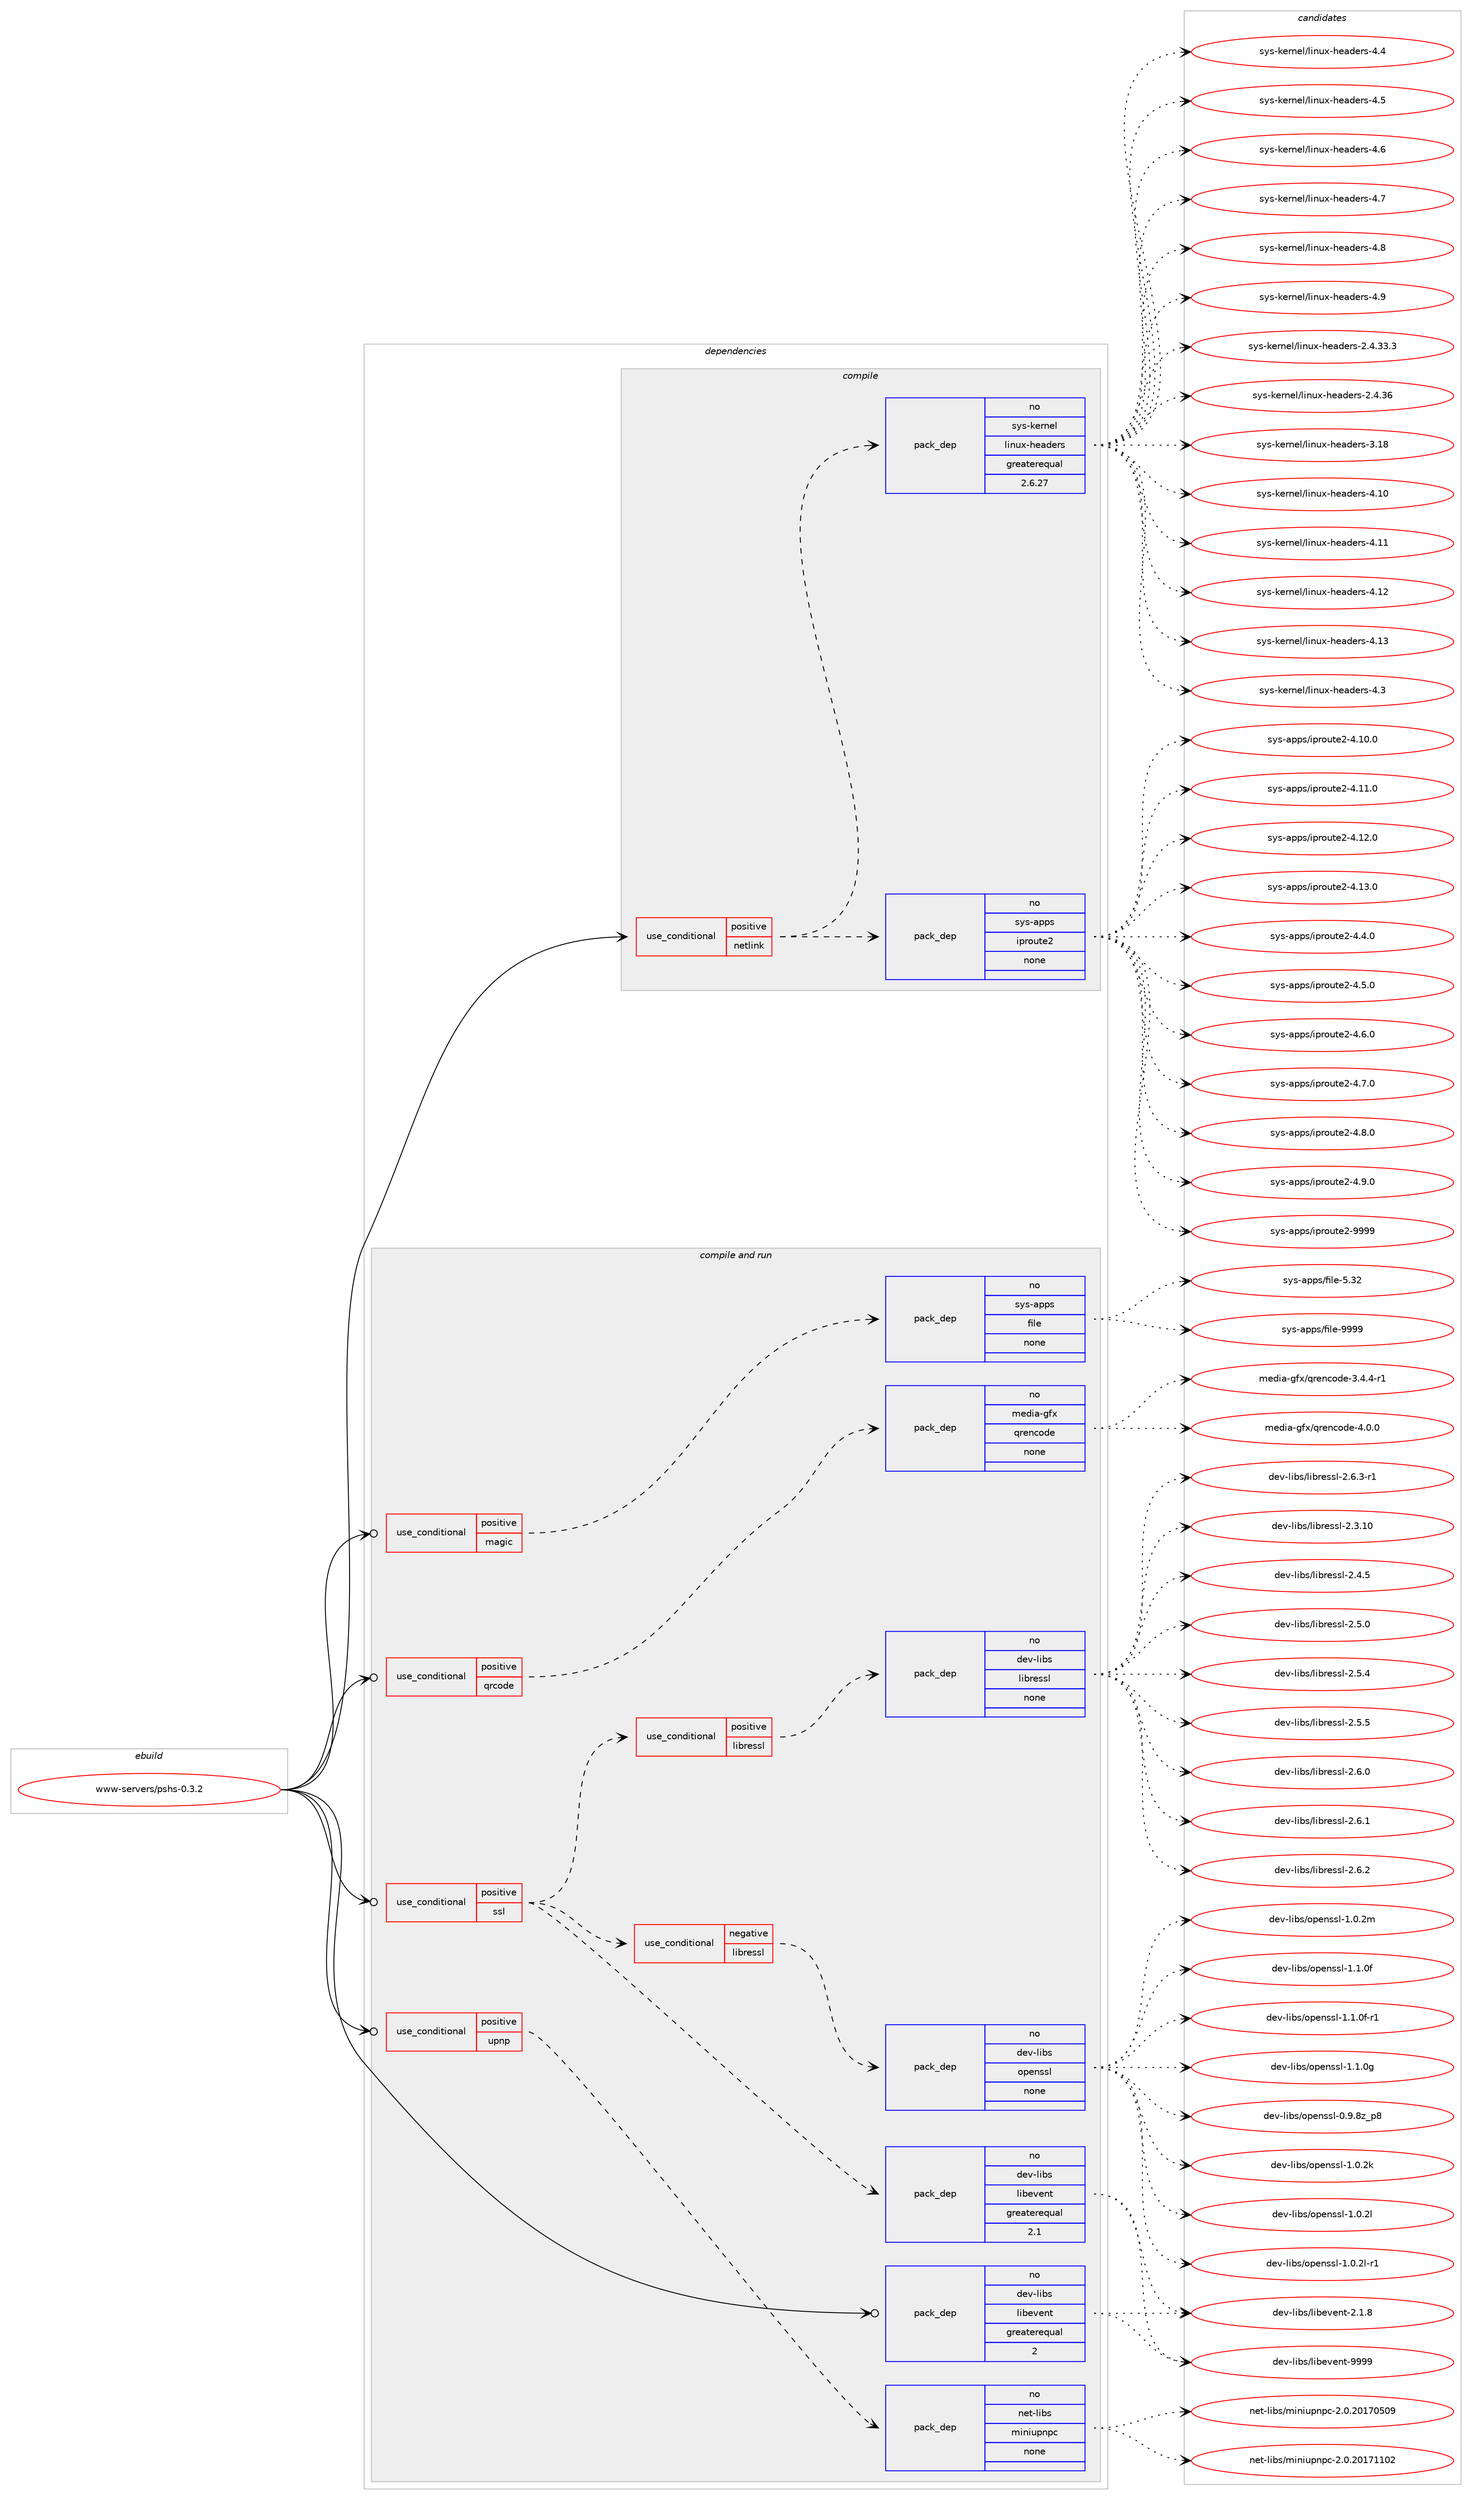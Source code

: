 digraph prolog {

# *************
# Graph options
# *************

newrank=true;
concentrate=true;
compound=true;
graph [rankdir=LR,fontname=Helvetica,fontsize=10,ranksep=1.5];#, ranksep=2.5, nodesep=0.2];
edge  [arrowhead=vee];
node  [fontname=Helvetica,fontsize=10];

# **********
# The ebuild
# **********

subgraph cluster_leftcol {
color=gray;
rank=same;
label=<<i>ebuild</i>>;
id [label="www-servers/pshs-0.3.2", color=red, width=4, href="../www-servers/pshs-0.3.2.svg"];
}

# ****************
# The dependencies
# ****************

subgraph cluster_midcol {
color=gray;
label=<<i>dependencies</i>>;
subgraph cluster_compile {
fillcolor="#eeeeee";
style=filled;
label=<<i>compile</i>>;
subgraph cond121040 {
dependency507824 [label=<<TABLE BORDER="0" CELLBORDER="1" CELLSPACING="0" CELLPADDING="4"><TR><TD ROWSPAN="3" CELLPADDING="10">use_conditional</TD></TR><TR><TD>positive</TD></TR><TR><TD>netlink</TD></TR></TABLE>>, shape=none, color=red];
subgraph pack377469 {
dependency507825 [label=<<TABLE BORDER="0" CELLBORDER="1" CELLSPACING="0" CELLPADDING="4" WIDTH="220"><TR><TD ROWSPAN="6" CELLPADDING="30">pack_dep</TD></TR><TR><TD WIDTH="110">no</TD></TR><TR><TD>sys-apps</TD></TR><TR><TD>iproute2</TD></TR><TR><TD>none</TD></TR><TR><TD></TD></TR></TABLE>>, shape=none, color=blue];
}
dependency507824:e -> dependency507825:w [weight=20,style="dashed",arrowhead="vee"];
subgraph pack377470 {
dependency507826 [label=<<TABLE BORDER="0" CELLBORDER="1" CELLSPACING="0" CELLPADDING="4" WIDTH="220"><TR><TD ROWSPAN="6" CELLPADDING="30">pack_dep</TD></TR><TR><TD WIDTH="110">no</TD></TR><TR><TD>sys-kernel</TD></TR><TR><TD>linux-headers</TD></TR><TR><TD>greaterequal</TD></TR><TR><TD>2.6.27</TD></TR></TABLE>>, shape=none, color=blue];
}
dependency507824:e -> dependency507826:w [weight=20,style="dashed",arrowhead="vee"];
}
id:e -> dependency507824:w [weight=20,style="solid",arrowhead="vee"];
}
subgraph cluster_compileandrun {
fillcolor="#eeeeee";
style=filled;
label=<<i>compile and run</i>>;
subgraph cond121041 {
dependency507827 [label=<<TABLE BORDER="0" CELLBORDER="1" CELLSPACING="0" CELLPADDING="4"><TR><TD ROWSPAN="3" CELLPADDING="10">use_conditional</TD></TR><TR><TD>positive</TD></TR><TR><TD>magic</TD></TR></TABLE>>, shape=none, color=red];
subgraph pack377471 {
dependency507828 [label=<<TABLE BORDER="0" CELLBORDER="1" CELLSPACING="0" CELLPADDING="4" WIDTH="220"><TR><TD ROWSPAN="6" CELLPADDING="30">pack_dep</TD></TR><TR><TD WIDTH="110">no</TD></TR><TR><TD>sys-apps</TD></TR><TR><TD>file</TD></TR><TR><TD>none</TD></TR><TR><TD></TD></TR></TABLE>>, shape=none, color=blue];
}
dependency507827:e -> dependency507828:w [weight=20,style="dashed",arrowhead="vee"];
}
id:e -> dependency507827:w [weight=20,style="solid",arrowhead="odotvee"];
subgraph cond121042 {
dependency507829 [label=<<TABLE BORDER="0" CELLBORDER="1" CELLSPACING="0" CELLPADDING="4"><TR><TD ROWSPAN="3" CELLPADDING="10">use_conditional</TD></TR><TR><TD>positive</TD></TR><TR><TD>qrcode</TD></TR></TABLE>>, shape=none, color=red];
subgraph pack377472 {
dependency507830 [label=<<TABLE BORDER="0" CELLBORDER="1" CELLSPACING="0" CELLPADDING="4" WIDTH="220"><TR><TD ROWSPAN="6" CELLPADDING="30">pack_dep</TD></TR><TR><TD WIDTH="110">no</TD></TR><TR><TD>media-gfx</TD></TR><TR><TD>qrencode</TD></TR><TR><TD>none</TD></TR><TR><TD></TD></TR></TABLE>>, shape=none, color=blue];
}
dependency507829:e -> dependency507830:w [weight=20,style="dashed",arrowhead="vee"];
}
id:e -> dependency507829:w [weight=20,style="solid",arrowhead="odotvee"];
subgraph cond121043 {
dependency507831 [label=<<TABLE BORDER="0" CELLBORDER="1" CELLSPACING="0" CELLPADDING="4"><TR><TD ROWSPAN="3" CELLPADDING="10">use_conditional</TD></TR><TR><TD>positive</TD></TR><TR><TD>ssl</TD></TR></TABLE>>, shape=none, color=red];
subgraph pack377473 {
dependency507832 [label=<<TABLE BORDER="0" CELLBORDER="1" CELLSPACING="0" CELLPADDING="4" WIDTH="220"><TR><TD ROWSPAN="6" CELLPADDING="30">pack_dep</TD></TR><TR><TD WIDTH="110">no</TD></TR><TR><TD>dev-libs</TD></TR><TR><TD>libevent</TD></TR><TR><TD>greaterequal</TD></TR><TR><TD>2.1</TD></TR></TABLE>>, shape=none, color=blue];
}
dependency507831:e -> dependency507832:w [weight=20,style="dashed",arrowhead="vee"];
subgraph cond121044 {
dependency507833 [label=<<TABLE BORDER="0" CELLBORDER="1" CELLSPACING="0" CELLPADDING="4"><TR><TD ROWSPAN="3" CELLPADDING="10">use_conditional</TD></TR><TR><TD>negative</TD></TR><TR><TD>libressl</TD></TR></TABLE>>, shape=none, color=red];
subgraph pack377474 {
dependency507834 [label=<<TABLE BORDER="0" CELLBORDER="1" CELLSPACING="0" CELLPADDING="4" WIDTH="220"><TR><TD ROWSPAN="6" CELLPADDING="30">pack_dep</TD></TR><TR><TD WIDTH="110">no</TD></TR><TR><TD>dev-libs</TD></TR><TR><TD>openssl</TD></TR><TR><TD>none</TD></TR><TR><TD></TD></TR></TABLE>>, shape=none, color=blue];
}
dependency507833:e -> dependency507834:w [weight=20,style="dashed",arrowhead="vee"];
}
dependency507831:e -> dependency507833:w [weight=20,style="dashed",arrowhead="vee"];
subgraph cond121045 {
dependency507835 [label=<<TABLE BORDER="0" CELLBORDER="1" CELLSPACING="0" CELLPADDING="4"><TR><TD ROWSPAN="3" CELLPADDING="10">use_conditional</TD></TR><TR><TD>positive</TD></TR><TR><TD>libressl</TD></TR></TABLE>>, shape=none, color=red];
subgraph pack377475 {
dependency507836 [label=<<TABLE BORDER="0" CELLBORDER="1" CELLSPACING="0" CELLPADDING="4" WIDTH="220"><TR><TD ROWSPAN="6" CELLPADDING="30">pack_dep</TD></TR><TR><TD WIDTH="110">no</TD></TR><TR><TD>dev-libs</TD></TR><TR><TD>libressl</TD></TR><TR><TD>none</TD></TR><TR><TD></TD></TR></TABLE>>, shape=none, color=blue];
}
dependency507835:e -> dependency507836:w [weight=20,style="dashed",arrowhead="vee"];
}
dependency507831:e -> dependency507835:w [weight=20,style="dashed",arrowhead="vee"];
}
id:e -> dependency507831:w [weight=20,style="solid",arrowhead="odotvee"];
subgraph cond121046 {
dependency507837 [label=<<TABLE BORDER="0" CELLBORDER="1" CELLSPACING="0" CELLPADDING="4"><TR><TD ROWSPAN="3" CELLPADDING="10">use_conditional</TD></TR><TR><TD>positive</TD></TR><TR><TD>upnp</TD></TR></TABLE>>, shape=none, color=red];
subgraph pack377476 {
dependency507838 [label=<<TABLE BORDER="0" CELLBORDER="1" CELLSPACING="0" CELLPADDING="4" WIDTH="220"><TR><TD ROWSPAN="6" CELLPADDING="30">pack_dep</TD></TR><TR><TD WIDTH="110">no</TD></TR><TR><TD>net-libs</TD></TR><TR><TD>miniupnpc</TD></TR><TR><TD>none</TD></TR><TR><TD></TD></TR></TABLE>>, shape=none, color=blue];
}
dependency507837:e -> dependency507838:w [weight=20,style="dashed",arrowhead="vee"];
}
id:e -> dependency507837:w [weight=20,style="solid",arrowhead="odotvee"];
subgraph pack377477 {
dependency507839 [label=<<TABLE BORDER="0" CELLBORDER="1" CELLSPACING="0" CELLPADDING="4" WIDTH="220"><TR><TD ROWSPAN="6" CELLPADDING="30">pack_dep</TD></TR><TR><TD WIDTH="110">no</TD></TR><TR><TD>dev-libs</TD></TR><TR><TD>libevent</TD></TR><TR><TD>greaterequal</TD></TR><TR><TD>2</TD></TR></TABLE>>, shape=none, color=blue];
}
id:e -> dependency507839:w [weight=20,style="solid",arrowhead="odotvee"];
}
subgraph cluster_run {
fillcolor="#eeeeee";
style=filled;
label=<<i>run</i>>;
}
}

# **************
# The candidates
# **************

subgraph cluster_choices {
rank=same;
color=gray;
label=<<i>candidates</i>>;

subgraph choice377469 {
color=black;
nodesep=1;
choice1151211154597112112115471051121141111171161015045524649484648 [label="sys-apps/iproute2-4.10.0", color=red, width=4,href="../sys-apps/iproute2-4.10.0.svg"];
choice1151211154597112112115471051121141111171161015045524649494648 [label="sys-apps/iproute2-4.11.0", color=red, width=4,href="../sys-apps/iproute2-4.11.0.svg"];
choice1151211154597112112115471051121141111171161015045524649504648 [label="sys-apps/iproute2-4.12.0", color=red, width=4,href="../sys-apps/iproute2-4.12.0.svg"];
choice1151211154597112112115471051121141111171161015045524649514648 [label="sys-apps/iproute2-4.13.0", color=red, width=4,href="../sys-apps/iproute2-4.13.0.svg"];
choice11512111545971121121154710511211411111711610150455246524648 [label="sys-apps/iproute2-4.4.0", color=red, width=4,href="../sys-apps/iproute2-4.4.0.svg"];
choice11512111545971121121154710511211411111711610150455246534648 [label="sys-apps/iproute2-4.5.0", color=red, width=4,href="../sys-apps/iproute2-4.5.0.svg"];
choice11512111545971121121154710511211411111711610150455246544648 [label="sys-apps/iproute2-4.6.0", color=red, width=4,href="../sys-apps/iproute2-4.6.0.svg"];
choice11512111545971121121154710511211411111711610150455246554648 [label="sys-apps/iproute2-4.7.0", color=red, width=4,href="../sys-apps/iproute2-4.7.0.svg"];
choice11512111545971121121154710511211411111711610150455246564648 [label="sys-apps/iproute2-4.8.0", color=red, width=4,href="../sys-apps/iproute2-4.8.0.svg"];
choice11512111545971121121154710511211411111711610150455246574648 [label="sys-apps/iproute2-4.9.0", color=red, width=4,href="../sys-apps/iproute2-4.9.0.svg"];
choice115121115459711211211547105112114111117116101504557575757 [label="sys-apps/iproute2-9999", color=red, width=4,href="../sys-apps/iproute2-9999.svg"];
dependency507825:e -> choice1151211154597112112115471051121141111171161015045524649484648:w [style=dotted,weight="100"];
dependency507825:e -> choice1151211154597112112115471051121141111171161015045524649494648:w [style=dotted,weight="100"];
dependency507825:e -> choice1151211154597112112115471051121141111171161015045524649504648:w [style=dotted,weight="100"];
dependency507825:e -> choice1151211154597112112115471051121141111171161015045524649514648:w [style=dotted,weight="100"];
dependency507825:e -> choice11512111545971121121154710511211411111711610150455246524648:w [style=dotted,weight="100"];
dependency507825:e -> choice11512111545971121121154710511211411111711610150455246534648:w [style=dotted,weight="100"];
dependency507825:e -> choice11512111545971121121154710511211411111711610150455246544648:w [style=dotted,weight="100"];
dependency507825:e -> choice11512111545971121121154710511211411111711610150455246554648:w [style=dotted,weight="100"];
dependency507825:e -> choice11512111545971121121154710511211411111711610150455246564648:w [style=dotted,weight="100"];
dependency507825:e -> choice11512111545971121121154710511211411111711610150455246574648:w [style=dotted,weight="100"];
dependency507825:e -> choice115121115459711211211547105112114111117116101504557575757:w [style=dotted,weight="100"];
}
subgraph choice377470 {
color=black;
nodesep=1;
choice11512111545107101114110101108471081051101171204510410197100101114115455046524651514651 [label="sys-kernel/linux-headers-2.4.33.3", color=red, width=4,href="../sys-kernel/linux-headers-2.4.33.3.svg"];
choice1151211154510710111411010110847108105110117120451041019710010111411545504652465154 [label="sys-kernel/linux-headers-2.4.36", color=red, width=4,href="../sys-kernel/linux-headers-2.4.36.svg"];
choice115121115451071011141101011084710810511011712045104101971001011141154551464956 [label="sys-kernel/linux-headers-3.18", color=red, width=4,href="../sys-kernel/linux-headers-3.18.svg"];
choice115121115451071011141101011084710810511011712045104101971001011141154552464948 [label="sys-kernel/linux-headers-4.10", color=red, width=4,href="../sys-kernel/linux-headers-4.10.svg"];
choice115121115451071011141101011084710810511011712045104101971001011141154552464949 [label="sys-kernel/linux-headers-4.11", color=red, width=4,href="../sys-kernel/linux-headers-4.11.svg"];
choice115121115451071011141101011084710810511011712045104101971001011141154552464950 [label="sys-kernel/linux-headers-4.12", color=red, width=4,href="../sys-kernel/linux-headers-4.12.svg"];
choice115121115451071011141101011084710810511011712045104101971001011141154552464951 [label="sys-kernel/linux-headers-4.13", color=red, width=4,href="../sys-kernel/linux-headers-4.13.svg"];
choice1151211154510710111411010110847108105110117120451041019710010111411545524651 [label="sys-kernel/linux-headers-4.3", color=red, width=4,href="../sys-kernel/linux-headers-4.3.svg"];
choice1151211154510710111411010110847108105110117120451041019710010111411545524652 [label="sys-kernel/linux-headers-4.4", color=red, width=4,href="../sys-kernel/linux-headers-4.4.svg"];
choice1151211154510710111411010110847108105110117120451041019710010111411545524653 [label="sys-kernel/linux-headers-4.5", color=red, width=4,href="../sys-kernel/linux-headers-4.5.svg"];
choice1151211154510710111411010110847108105110117120451041019710010111411545524654 [label="sys-kernel/linux-headers-4.6", color=red, width=4,href="../sys-kernel/linux-headers-4.6.svg"];
choice1151211154510710111411010110847108105110117120451041019710010111411545524655 [label="sys-kernel/linux-headers-4.7", color=red, width=4,href="../sys-kernel/linux-headers-4.7.svg"];
choice1151211154510710111411010110847108105110117120451041019710010111411545524656 [label="sys-kernel/linux-headers-4.8", color=red, width=4,href="../sys-kernel/linux-headers-4.8.svg"];
choice1151211154510710111411010110847108105110117120451041019710010111411545524657 [label="sys-kernel/linux-headers-4.9", color=red, width=4,href="../sys-kernel/linux-headers-4.9.svg"];
dependency507826:e -> choice11512111545107101114110101108471081051101171204510410197100101114115455046524651514651:w [style=dotted,weight="100"];
dependency507826:e -> choice1151211154510710111411010110847108105110117120451041019710010111411545504652465154:w [style=dotted,weight="100"];
dependency507826:e -> choice115121115451071011141101011084710810511011712045104101971001011141154551464956:w [style=dotted,weight="100"];
dependency507826:e -> choice115121115451071011141101011084710810511011712045104101971001011141154552464948:w [style=dotted,weight="100"];
dependency507826:e -> choice115121115451071011141101011084710810511011712045104101971001011141154552464949:w [style=dotted,weight="100"];
dependency507826:e -> choice115121115451071011141101011084710810511011712045104101971001011141154552464950:w [style=dotted,weight="100"];
dependency507826:e -> choice115121115451071011141101011084710810511011712045104101971001011141154552464951:w [style=dotted,weight="100"];
dependency507826:e -> choice1151211154510710111411010110847108105110117120451041019710010111411545524651:w [style=dotted,weight="100"];
dependency507826:e -> choice1151211154510710111411010110847108105110117120451041019710010111411545524652:w [style=dotted,weight="100"];
dependency507826:e -> choice1151211154510710111411010110847108105110117120451041019710010111411545524653:w [style=dotted,weight="100"];
dependency507826:e -> choice1151211154510710111411010110847108105110117120451041019710010111411545524654:w [style=dotted,weight="100"];
dependency507826:e -> choice1151211154510710111411010110847108105110117120451041019710010111411545524655:w [style=dotted,weight="100"];
dependency507826:e -> choice1151211154510710111411010110847108105110117120451041019710010111411545524656:w [style=dotted,weight="100"];
dependency507826:e -> choice1151211154510710111411010110847108105110117120451041019710010111411545524657:w [style=dotted,weight="100"];
}
subgraph choice377471 {
color=black;
nodesep=1;
choice1151211154597112112115471021051081014553465150 [label="sys-apps/file-5.32", color=red, width=4,href="../sys-apps/file-5.32.svg"];
choice1151211154597112112115471021051081014557575757 [label="sys-apps/file-9999", color=red, width=4,href="../sys-apps/file-9999.svg"];
dependency507828:e -> choice1151211154597112112115471021051081014553465150:w [style=dotted,weight="100"];
dependency507828:e -> choice1151211154597112112115471021051081014557575757:w [style=dotted,weight="100"];
}
subgraph choice377472 {
color=black;
nodesep=1;
choice109101100105974510310212047113114101110991111001014551465246524511449 [label="media-gfx/qrencode-3.4.4-r1", color=red, width=4,href="../media-gfx/qrencode-3.4.4-r1.svg"];
choice10910110010597451031021204711311410111099111100101455246484648 [label="media-gfx/qrencode-4.0.0", color=red, width=4,href="../media-gfx/qrencode-4.0.0.svg"];
dependency507830:e -> choice109101100105974510310212047113114101110991111001014551465246524511449:w [style=dotted,weight="100"];
dependency507830:e -> choice10910110010597451031021204711311410111099111100101455246484648:w [style=dotted,weight="100"];
}
subgraph choice377473 {
color=black;
nodesep=1;
choice10010111845108105981154710810598101118101110116455046494656 [label="dev-libs/libevent-2.1.8", color=red, width=4,href="../dev-libs/libevent-2.1.8.svg"];
choice100101118451081059811547108105981011181011101164557575757 [label="dev-libs/libevent-9999", color=red, width=4,href="../dev-libs/libevent-9999.svg"];
dependency507832:e -> choice10010111845108105981154710810598101118101110116455046494656:w [style=dotted,weight="100"];
dependency507832:e -> choice100101118451081059811547108105981011181011101164557575757:w [style=dotted,weight="100"];
}
subgraph choice377474 {
color=black;
nodesep=1;
choice1001011184510810598115471111121011101151151084548465746561229511256 [label="dev-libs/openssl-0.9.8z_p8", color=red, width=4,href="../dev-libs/openssl-0.9.8z_p8.svg"];
choice100101118451081059811547111112101110115115108454946484650107 [label="dev-libs/openssl-1.0.2k", color=red, width=4,href="../dev-libs/openssl-1.0.2k.svg"];
choice100101118451081059811547111112101110115115108454946484650108 [label="dev-libs/openssl-1.0.2l", color=red, width=4,href="../dev-libs/openssl-1.0.2l.svg"];
choice1001011184510810598115471111121011101151151084549464846501084511449 [label="dev-libs/openssl-1.0.2l-r1", color=red, width=4,href="../dev-libs/openssl-1.0.2l-r1.svg"];
choice100101118451081059811547111112101110115115108454946484650109 [label="dev-libs/openssl-1.0.2m", color=red, width=4,href="../dev-libs/openssl-1.0.2m.svg"];
choice100101118451081059811547111112101110115115108454946494648102 [label="dev-libs/openssl-1.1.0f", color=red, width=4,href="../dev-libs/openssl-1.1.0f.svg"];
choice1001011184510810598115471111121011101151151084549464946481024511449 [label="dev-libs/openssl-1.1.0f-r1", color=red, width=4,href="../dev-libs/openssl-1.1.0f-r1.svg"];
choice100101118451081059811547111112101110115115108454946494648103 [label="dev-libs/openssl-1.1.0g", color=red, width=4,href="../dev-libs/openssl-1.1.0g.svg"];
dependency507834:e -> choice1001011184510810598115471111121011101151151084548465746561229511256:w [style=dotted,weight="100"];
dependency507834:e -> choice100101118451081059811547111112101110115115108454946484650107:w [style=dotted,weight="100"];
dependency507834:e -> choice100101118451081059811547111112101110115115108454946484650108:w [style=dotted,weight="100"];
dependency507834:e -> choice1001011184510810598115471111121011101151151084549464846501084511449:w [style=dotted,weight="100"];
dependency507834:e -> choice100101118451081059811547111112101110115115108454946484650109:w [style=dotted,weight="100"];
dependency507834:e -> choice100101118451081059811547111112101110115115108454946494648102:w [style=dotted,weight="100"];
dependency507834:e -> choice1001011184510810598115471111121011101151151084549464946481024511449:w [style=dotted,weight="100"];
dependency507834:e -> choice100101118451081059811547111112101110115115108454946494648103:w [style=dotted,weight="100"];
}
subgraph choice377475 {
color=black;
nodesep=1;
choice1001011184510810598115471081059811410111511510845504651464948 [label="dev-libs/libressl-2.3.10", color=red, width=4,href="../dev-libs/libressl-2.3.10.svg"];
choice10010111845108105981154710810598114101115115108455046524653 [label="dev-libs/libressl-2.4.5", color=red, width=4,href="../dev-libs/libressl-2.4.5.svg"];
choice10010111845108105981154710810598114101115115108455046534648 [label="dev-libs/libressl-2.5.0", color=red, width=4,href="../dev-libs/libressl-2.5.0.svg"];
choice10010111845108105981154710810598114101115115108455046534652 [label="dev-libs/libressl-2.5.4", color=red, width=4,href="../dev-libs/libressl-2.5.4.svg"];
choice10010111845108105981154710810598114101115115108455046534653 [label="dev-libs/libressl-2.5.5", color=red, width=4,href="../dev-libs/libressl-2.5.5.svg"];
choice10010111845108105981154710810598114101115115108455046544648 [label="dev-libs/libressl-2.6.0", color=red, width=4,href="../dev-libs/libressl-2.6.0.svg"];
choice10010111845108105981154710810598114101115115108455046544649 [label="dev-libs/libressl-2.6.1", color=red, width=4,href="../dev-libs/libressl-2.6.1.svg"];
choice10010111845108105981154710810598114101115115108455046544650 [label="dev-libs/libressl-2.6.2", color=red, width=4,href="../dev-libs/libressl-2.6.2.svg"];
choice100101118451081059811547108105981141011151151084550465446514511449 [label="dev-libs/libressl-2.6.3-r1", color=red, width=4,href="../dev-libs/libressl-2.6.3-r1.svg"];
dependency507836:e -> choice1001011184510810598115471081059811410111511510845504651464948:w [style=dotted,weight="100"];
dependency507836:e -> choice10010111845108105981154710810598114101115115108455046524653:w [style=dotted,weight="100"];
dependency507836:e -> choice10010111845108105981154710810598114101115115108455046534648:w [style=dotted,weight="100"];
dependency507836:e -> choice10010111845108105981154710810598114101115115108455046534652:w [style=dotted,weight="100"];
dependency507836:e -> choice10010111845108105981154710810598114101115115108455046534653:w [style=dotted,weight="100"];
dependency507836:e -> choice10010111845108105981154710810598114101115115108455046544648:w [style=dotted,weight="100"];
dependency507836:e -> choice10010111845108105981154710810598114101115115108455046544649:w [style=dotted,weight="100"];
dependency507836:e -> choice10010111845108105981154710810598114101115115108455046544650:w [style=dotted,weight="100"];
dependency507836:e -> choice100101118451081059811547108105981141011151151084550465446514511449:w [style=dotted,weight="100"];
}
subgraph choice377476 {
color=black;
nodesep=1;
choice1101011164510810598115471091051101051171121101129945504648465048495548534857 [label="net-libs/miniupnpc-2.0.20170509", color=red, width=4,href="../net-libs/miniupnpc-2.0.20170509.svg"];
choice1101011164510810598115471091051101051171121101129945504648465048495549494850 [label="net-libs/miniupnpc-2.0.20171102", color=red, width=4,href="../net-libs/miniupnpc-2.0.20171102.svg"];
dependency507838:e -> choice1101011164510810598115471091051101051171121101129945504648465048495548534857:w [style=dotted,weight="100"];
dependency507838:e -> choice1101011164510810598115471091051101051171121101129945504648465048495549494850:w [style=dotted,weight="100"];
}
subgraph choice377477 {
color=black;
nodesep=1;
choice10010111845108105981154710810598101118101110116455046494656 [label="dev-libs/libevent-2.1.8", color=red, width=4,href="../dev-libs/libevent-2.1.8.svg"];
choice100101118451081059811547108105981011181011101164557575757 [label="dev-libs/libevent-9999", color=red, width=4,href="../dev-libs/libevent-9999.svg"];
dependency507839:e -> choice10010111845108105981154710810598101118101110116455046494656:w [style=dotted,weight="100"];
dependency507839:e -> choice100101118451081059811547108105981011181011101164557575757:w [style=dotted,weight="100"];
}
}

}
